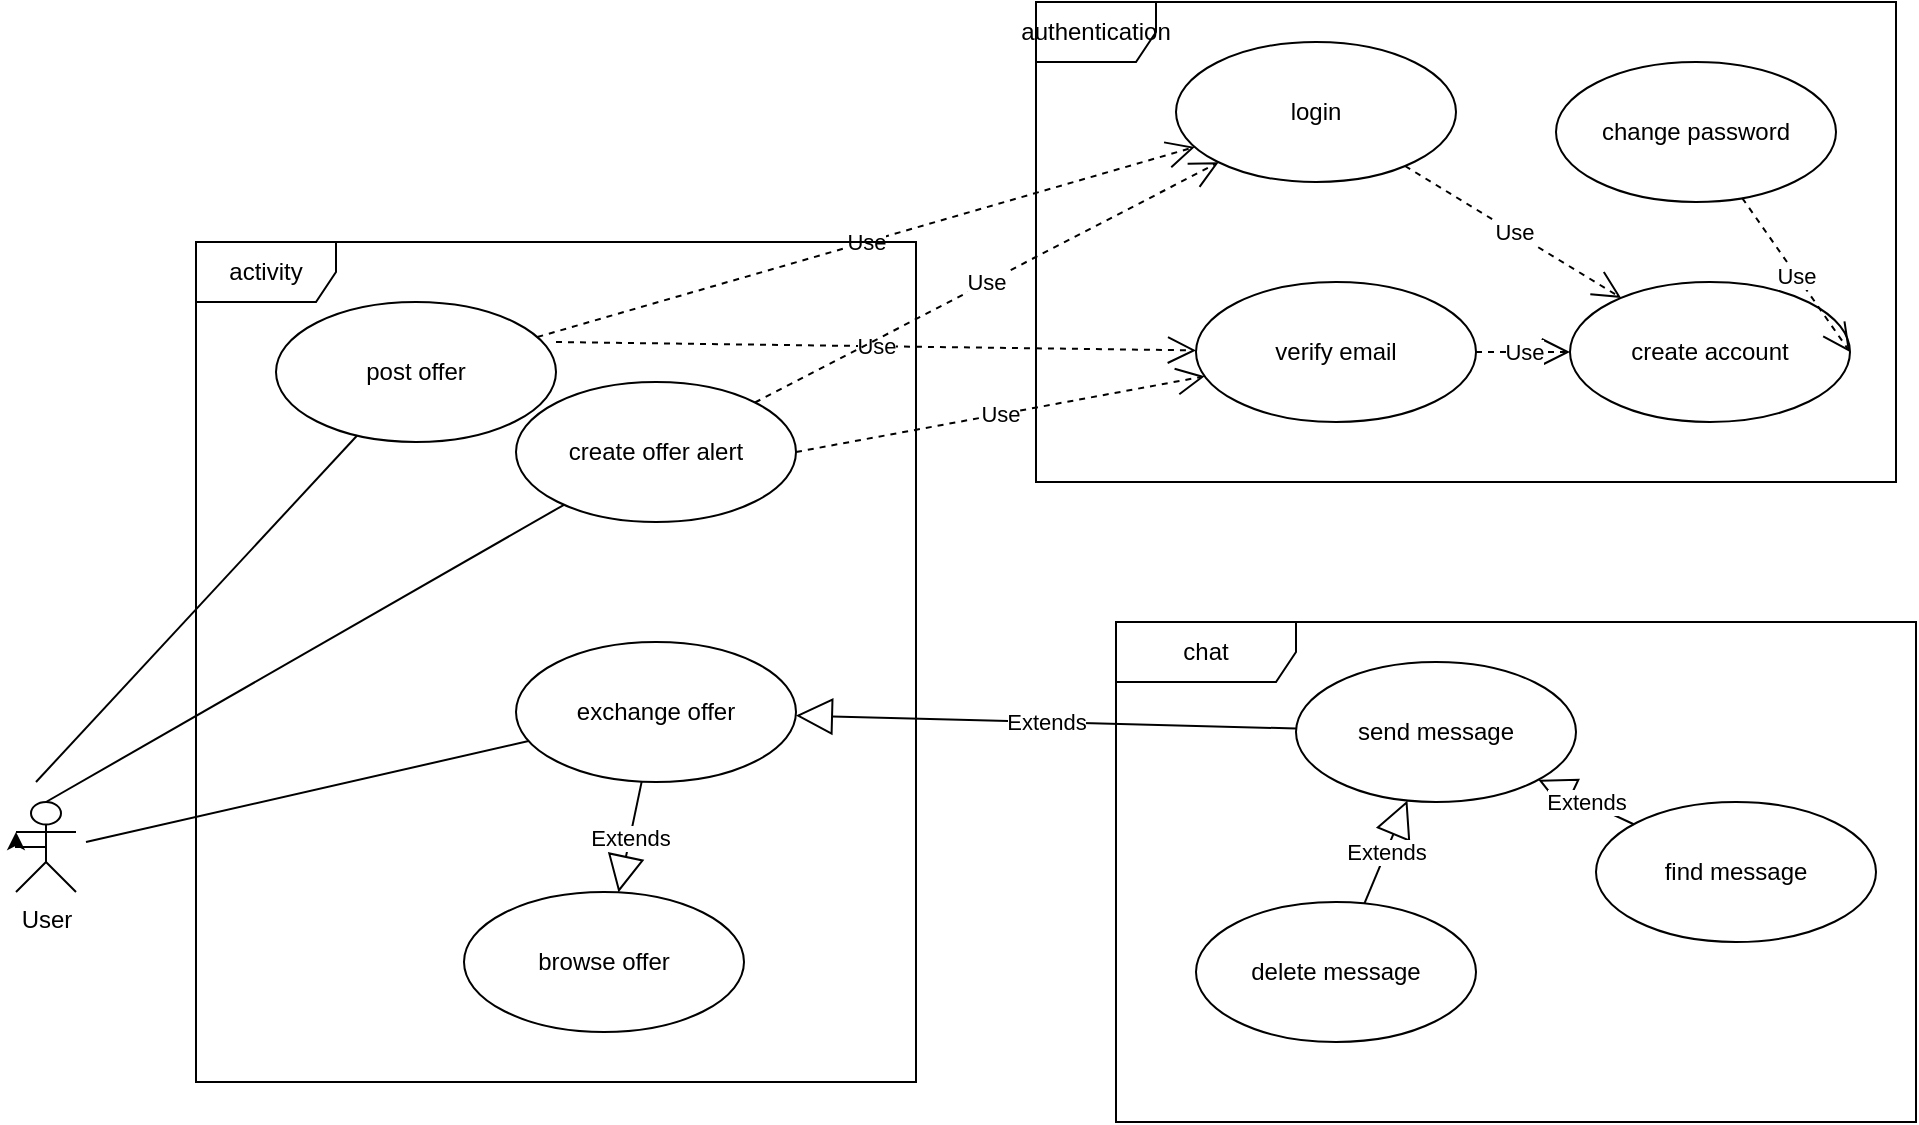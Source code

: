 <mxfile version="14.1.8" type="gitlab" pages="2">
  <diagram id="31cn8sJxo2LnZOZxLTl7" name="Page-1">
    <mxGraphModel dx="1051" dy="1753" grid="1" gridSize="10" guides="1" tooltips="1" connect="1" arrows="1" fold="1" page="1" pageScale="1" pageWidth="827" pageHeight="1169" math="0" shadow="0">
      <root>
        <mxCell id="0" />
        <mxCell id="1" parent="0" />
        <mxCell id="8GSgh4wZx7indwMNPTsy-1" value="User" style="shape=umlActor;verticalLabelPosition=bottom;verticalAlign=top;html=1;outlineConnect=0;" vertex="1" parent="1">
          <mxGeometry x="50" y="330" width="30" height="45" as="geometry" />
        </mxCell>
        <mxCell id="iEsSIf3HNwrJCTN_U79i-1" value="post offer" style="ellipse;whiteSpace=wrap;html=1;" vertex="1" parent="1">
          <mxGeometry x="180" y="80" width="140" height="70" as="geometry" />
        </mxCell>
        <mxCell id="iEsSIf3HNwrJCTN_U79i-2" value="exchange offer" style="ellipse;whiteSpace=wrap;html=1;" vertex="1" parent="1">
          <mxGeometry x="300" y="250" width="140" height="70" as="geometry" />
        </mxCell>
        <mxCell id="iEsSIf3HNwrJCTN_U79i-3" value="browse offer&lt;br&gt;" style="ellipse;whiteSpace=wrap;html=1;" vertex="1" parent="1">
          <mxGeometry x="274" y="375" width="140" height="70" as="geometry" />
        </mxCell>
        <mxCell id="iEsSIf3HNwrJCTN_U79i-4" value="Extends" style="endArrow=block;endSize=16;endFill=0;html=1;" edge="1" parent="1" source="iEsSIf3HNwrJCTN_U79i-2" target="iEsSIf3HNwrJCTN_U79i-3">
          <mxGeometry width="160" relative="1" as="geometry">
            <mxPoint x="220" y="450" as="sourcePoint" />
            <mxPoint x="380" y="450" as="targetPoint" />
          </mxGeometry>
        </mxCell>
        <mxCell id="iEsSIf3HNwrJCTN_U79i-5" value="send message" style="ellipse;whiteSpace=wrap;html=1;" vertex="1" parent="1">
          <mxGeometry x="690" y="260" width="140" height="70" as="geometry" />
        </mxCell>
        <mxCell id="iEsSIf3HNwrJCTN_U79i-6" value="delete message" style="ellipse;whiteSpace=wrap;html=1;" vertex="1" parent="1">
          <mxGeometry x="640" y="380" width="140" height="70" as="geometry" />
        </mxCell>
        <mxCell id="iEsSIf3HNwrJCTN_U79i-7" value="find message&lt;br&gt;" style="ellipse;whiteSpace=wrap;html=1;" vertex="1" parent="1">
          <mxGeometry x="840" y="330" width="140" height="70" as="geometry" />
        </mxCell>
        <mxCell id="iEsSIf3HNwrJCTN_U79i-8" value="Extends" style="endArrow=block;endSize=16;endFill=0;html=1;" edge="1" parent="1" source="iEsSIf3HNwrJCTN_U79i-6" target="iEsSIf3HNwrJCTN_U79i-5">
          <mxGeometry width="160" relative="1" as="geometry">
            <mxPoint x="220" y="390" as="sourcePoint" />
            <mxPoint x="380" y="390" as="targetPoint" />
          </mxGeometry>
        </mxCell>
        <mxCell id="iEsSIf3HNwrJCTN_U79i-9" value="Extends" style="endArrow=block;endSize=16;endFill=0;html=1;" edge="1" parent="1" source="iEsSIf3HNwrJCTN_U79i-7" target="iEsSIf3HNwrJCTN_U79i-5">
          <mxGeometry width="160" relative="1" as="geometry">
            <mxPoint x="494" y="410" as="sourcePoint" />
            <mxPoint x="494" y="350" as="targetPoint" />
          </mxGeometry>
        </mxCell>
        <mxCell id="iEsSIf3HNwrJCTN_U79i-10" value="Extends" style="endArrow=block;endSize=16;endFill=0;html=1;" edge="1" parent="1" source="iEsSIf3HNwrJCTN_U79i-5" target="iEsSIf3HNwrJCTN_U79i-2">
          <mxGeometry width="160" relative="1" as="geometry">
            <mxPoint x="220" y="390" as="sourcePoint" />
            <mxPoint x="380" y="390" as="targetPoint" />
          </mxGeometry>
        </mxCell>
        <mxCell id="iEsSIf3HNwrJCTN_U79i-11" value="create account" style="ellipse;whiteSpace=wrap;html=1;" vertex="1" parent="1">
          <mxGeometry x="827" y="70" width="140" height="70" as="geometry" />
        </mxCell>
        <mxCell id="iEsSIf3HNwrJCTN_U79i-12" value="login" style="ellipse;whiteSpace=wrap;html=1;" vertex="1" parent="1">
          <mxGeometry x="630" y="-50" width="140" height="70" as="geometry" />
        </mxCell>
        <mxCell id="iEsSIf3HNwrJCTN_U79i-13" value="verify email" style="ellipse;whiteSpace=wrap;html=1;" vertex="1" parent="1">
          <mxGeometry x="640" y="70" width="140" height="70" as="geometry" />
        </mxCell>
        <mxCell id="iEsSIf3HNwrJCTN_U79i-14" value="change password" style="ellipse;whiteSpace=wrap;html=1;" vertex="1" parent="1">
          <mxGeometry x="820" y="-40" width="140" height="70" as="geometry" />
        </mxCell>
        <mxCell id="iEsSIf3HNwrJCTN_U79i-15" value="Use" style="endArrow=open;endSize=12;dashed=1;html=1;" edge="1" parent="1" source="iEsSIf3HNwrJCTN_U79i-13" target="iEsSIf3HNwrJCTN_U79i-11">
          <mxGeometry width="160" relative="1" as="geometry">
            <mxPoint x="220" y="280" as="sourcePoint" />
            <mxPoint x="380" y="280" as="targetPoint" />
          </mxGeometry>
        </mxCell>
        <mxCell id="iEsSIf3HNwrJCTN_U79i-16" value="Use" style="endArrow=open;endSize=12;dashed=1;html=1;" edge="1" parent="1" source="iEsSIf3HNwrJCTN_U79i-12" target="iEsSIf3HNwrJCTN_U79i-11">
          <mxGeometry width="160" relative="1" as="geometry">
            <mxPoint x="539.415" y="200.807" as="sourcePoint" />
            <mxPoint x="474.4" y="169.289" as="targetPoint" />
          </mxGeometry>
        </mxCell>
        <mxCell id="iEsSIf3HNwrJCTN_U79i-17" value="Use" style="endArrow=open;endSize=12;dashed=1;html=1;entryX=1;entryY=0.5;entryDx=0;entryDy=0;" edge="1" parent="1" source="iEsSIf3HNwrJCTN_U79i-14" target="iEsSIf3HNwrJCTN_U79i-11">
          <mxGeometry width="160" relative="1" as="geometry">
            <mxPoint x="568.476" y="96.25" as="sourcePoint" />
            <mxPoint x="484.4" y="179.289" as="targetPoint" />
          </mxGeometry>
        </mxCell>
        <mxCell id="iEsSIf3HNwrJCTN_U79i-18" value="Use" style="endArrow=open;endSize=12;dashed=1;html=1;" edge="1" parent="1" source="iEsSIf3HNwrJCTN_U79i-1" target="iEsSIf3HNwrJCTN_U79i-12">
          <mxGeometry width="160" relative="1" as="geometry">
            <mxPoint x="220" y="180" as="sourcePoint" />
            <mxPoint x="380" y="180" as="targetPoint" />
          </mxGeometry>
        </mxCell>
        <mxCell id="iEsSIf3HNwrJCTN_U79i-19" value="Use" style="endArrow=open;endSize=12;dashed=1;html=1;exitX=1;exitY=0.286;exitDx=0;exitDy=0;exitPerimeter=0;" edge="1" parent="1" source="iEsSIf3HNwrJCTN_U79i-1" target="iEsSIf3HNwrJCTN_U79i-13">
          <mxGeometry width="160" relative="1" as="geometry">
            <mxPoint x="148.329" y="162.994" as="sourcePoint" />
            <mxPoint x="251.57" y="46.983" as="targetPoint" />
          </mxGeometry>
        </mxCell>
        <mxCell id="iEsSIf3HNwrJCTN_U79i-20" value="create offer alert" style="ellipse;whiteSpace=wrap;html=1;" vertex="1" parent="1">
          <mxGeometry x="300" y="120" width="140" height="70" as="geometry" />
        </mxCell>
        <mxCell id="iEsSIf3HNwrJCTN_U79i-21" value="Use" style="endArrow=open;endSize=12;dashed=1;html=1;exitX=1;exitY=0.5;exitDx=0;exitDy=0;" edge="1" parent="1" source="iEsSIf3HNwrJCTN_U79i-20" target="iEsSIf3HNwrJCTN_U79i-13">
          <mxGeometry width="160" relative="1" as="geometry">
            <mxPoint x="260" y="180" as="sourcePoint" />
            <mxPoint x="380" y="180" as="targetPoint" />
          </mxGeometry>
        </mxCell>
        <mxCell id="iEsSIf3HNwrJCTN_U79i-22" value="Use" style="endArrow=open;endSize=12;dashed=1;html=1;exitX=1;exitY=0;exitDx=0;exitDy=0;" edge="1" parent="1" source="iEsSIf3HNwrJCTN_U79i-20" target="iEsSIf3HNwrJCTN_U79i-12">
          <mxGeometry width="160" relative="1" as="geometry">
            <mxPoint x="230" y="190" as="sourcePoint" />
            <mxPoint x="376.664" y="127.668" as="targetPoint" />
          </mxGeometry>
        </mxCell>
        <mxCell id="iEsSIf3HNwrJCTN_U79i-24" value="" style="endArrow=none;html=1;exitX=0.5;exitY=0;exitDx=0;exitDy=0;exitPerimeter=0;" edge="1" parent="1" source="8GSgh4wZx7indwMNPTsy-1" target="iEsSIf3HNwrJCTN_U79i-20">
          <mxGeometry width="50" height="50" relative="1" as="geometry">
            <mxPoint x="90" y="320" as="sourcePoint" />
            <mxPoint x="180" y="270" as="targetPoint" />
          </mxGeometry>
        </mxCell>
        <mxCell id="iEsSIf3HNwrJCTN_U79i-25" value="" style="endArrow=none;html=1;" edge="1" parent="1" target="iEsSIf3HNwrJCTN_U79i-1">
          <mxGeometry width="50" height="50" relative="1" as="geometry">
            <mxPoint x="60" y="320" as="sourcePoint" />
            <mxPoint x="146.767" y="238.016" as="targetPoint" />
          </mxGeometry>
        </mxCell>
        <mxCell id="iEsSIf3HNwrJCTN_U79i-26" value="" style="endArrow=none;html=1;exitX=0.5;exitY=0;exitDx=0;exitDy=0;exitPerimeter=0;" edge="1" parent="1" target="iEsSIf3HNwrJCTN_U79i-2">
          <mxGeometry width="50" height="50" relative="1" as="geometry">
            <mxPoint x="85" y="350" as="sourcePoint" />
            <mxPoint x="97.942" y="129.985" as="targetPoint" />
          </mxGeometry>
        </mxCell>
        <mxCell id="iEsSIf3HNwrJCTN_U79i-28" style="edgeStyle=orthogonalEdgeStyle;rounded=0;orthogonalLoop=1;jettySize=auto;html=1;exitX=0.5;exitY=0.5;exitDx=0;exitDy=0;exitPerimeter=0;entryX=0;entryY=0.333;entryDx=0;entryDy=0;entryPerimeter=0;" edge="1" parent="1" source="8GSgh4wZx7indwMNPTsy-1" target="8GSgh4wZx7indwMNPTsy-1">
          <mxGeometry relative="1" as="geometry" />
        </mxCell>
        <mxCell id="iEsSIf3HNwrJCTN_U79i-29" value="chat" style="shape=umlFrame;whiteSpace=wrap;html=1;width=90;height=30;" vertex="1" parent="1">
          <mxGeometry x="600" y="240" width="400" height="250" as="geometry" />
        </mxCell>
        <mxCell id="iEsSIf3HNwrJCTN_U79i-30" value="authentication" style="shape=umlFrame;whiteSpace=wrap;html=1;" vertex="1" parent="1">
          <mxGeometry x="560" y="-70" width="430" height="240" as="geometry" />
        </mxCell>
        <mxCell id="iEsSIf3HNwrJCTN_U79i-31" value="activity" style="shape=umlFrame;whiteSpace=wrap;html=1;width=70;height=30;" vertex="1" parent="1">
          <mxGeometry x="140" y="50" width="360" height="420" as="geometry" />
        </mxCell>
      </root>
    </mxGraphModel>
  </diagram>
  <diagram id="jWzmkYTxirftH9taYTOI" name="Page-2">
    <mxGraphModel dx="893" dy="496" grid="1" gridSize="10" guides="1" tooltips="1" connect="1" arrows="1" fold="1" page="1" pageScale="1" pageWidth="827" pageHeight="1169" math="0" shadow="0">
      <root>
        <mxCell id="b3FkeZFk4ixrGaQLPnSb-0" />
        <mxCell id="b3FkeZFk4ixrGaQLPnSb-1" parent="b3FkeZFk4ixrGaQLPnSb-0" />
        <mxCell id="b3FkeZFk4ixrGaQLPnSb-2" value="Actor" style="shape=umlActor;verticalLabelPosition=bottom;verticalAlign=top;html=1;" vertex="1" parent="b3FkeZFk4ixrGaQLPnSb-1">
          <mxGeometry x="70" y="330" width="30" height="60" as="geometry" />
        </mxCell>
        <mxCell id="b3FkeZFk4ixrGaQLPnSb-4" value="create account" style="ellipse;whiteSpace=wrap;html=1;" vertex="1" parent="b3FkeZFk4ixrGaQLPnSb-1">
          <mxGeometry x="260" y="340" width="140" height="70" as="geometry" />
        </mxCell>
        <mxCell id="b3FkeZFk4ixrGaQLPnSb-6" value="login" style="ellipse;whiteSpace=wrap;html=1;" vertex="1" parent="b3FkeZFk4ixrGaQLPnSb-1">
          <mxGeometry x="540" y="260" width="140" height="70" as="geometry" />
        </mxCell>
        <mxCell id="b3FkeZFk4ixrGaQLPnSb-7" value="verify email" style="ellipse;whiteSpace=wrap;html=1;" vertex="1" parent="b3FkeZFk4ixrGaQLPnSb-1">
          <mxGeometry x="560" y="410" width="140" height="70" as="geometry" />
        </mxCell>
        <mxCell id="b3FkeZFk4ixrGaQLPnSb-8" value="change password" style="ellipse;whiteSpace=wrap;html=1;" vertex="1" parent="b3FkeZFk4ixrGaQLPnSb-1">
          <mxGeometry x="450" y="470" width="140" height="70" as="geometry" />
        </mxCell>
        <mxCell id="b3FkeZFk4ixrGaQLPnSb-11" value="Use" style="endArrow=open;endSize=12;dashed=1;html=1;" edge="1" parent="b3FkeZFk4ixrGaQLPnSb-1" source="b3FkeZFk4ixrGaQLPnSb-6" target="b3FkeZFk4ixrGaQLPnSb-4">
          <mxGeometry width="160" relative="1" as="geometry">
            <mxPoint x="330" y="360" as="sourcePoint" />
            <mxPoint x="490" y="360" as="targetPoint" />
          </mxGeometry>
        </mxCell>
        <mxCell id="b3FkeZFk4ixrGaQLPnSb-12" value="Use" style="endArrow=open;endSize=12;dashed=1;html=1;entryX=1;entryY=1;entryDx=0;entryDy=0;" edge="1" parent="b3FkeZFk4ixrGaQLPnSb-1" source="b3FkeZFk4ixrGaQLPnSb-7" target="b3FkeZFk4ixrGaQLPnSb-4">
          <mxGeometry width="160" relative="1" as="geometry">
            <mxPoint x="563.529" y="384.317" as="sourcePoint" />
            <mxPoint x="376.448" y="315.698" as="targetPoint" />
          </mxGeometry>
        </mxCell>
      </root>
    </mxGraphModel>
  </diagram>
</mxfile>
